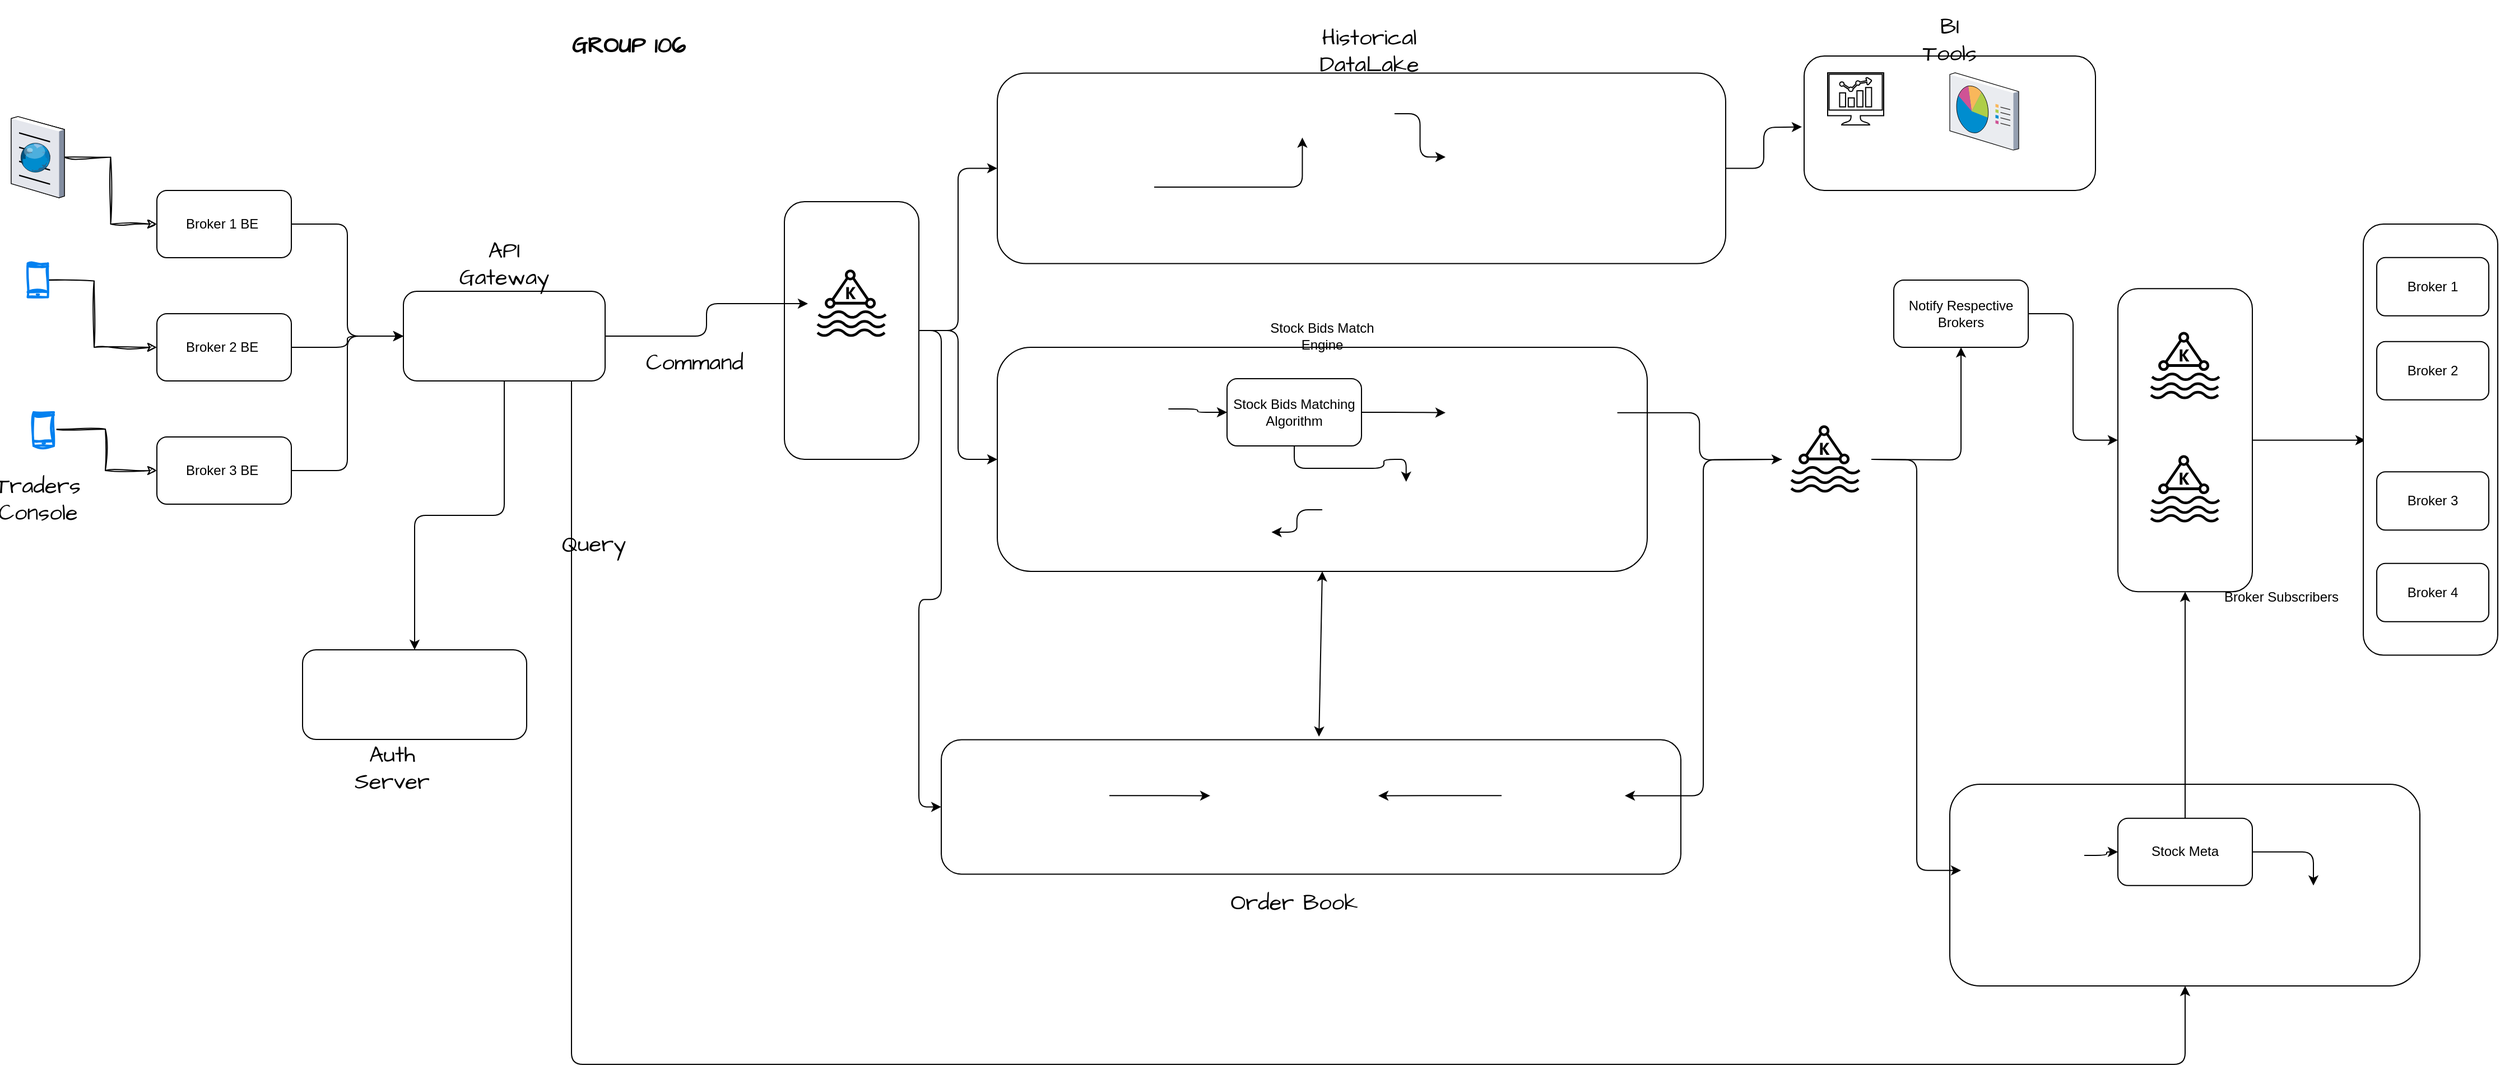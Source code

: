 <mxfile version="21.0.6" type="device"><diagram name="Page-1" id="3wYD7tI5Kv53F43dKnO_"><mxGraphModel dx="2660" dy="2012" grid="1" gridSize="10" guides="1" tooltips="1" connect="1" arrows="1" fold="1" page="1" pageScale="1" pageWidth="827" pageHeight="1169" math="0" shadow="0"><root><mxCell id="0"/><mxCell id="1" parent="0"/><mxCell id="vPITiJB0UEM0vyzkhBeb-19" style="edgeStyle=orthogonalEdgeStyle;rounded=1;orthogonalLoop=1;jettySize=auto;html=1;entryX=0;entryY=0.5;entryDx=0;entryDy=0;labelBackgroundColor=none;fontColor=default;" parent="1" source="vPITiJB0UEM0vyzkhBeb-12" target="vPITiJB0UEM0vyzkhBeb-17" edge="1"><mxGeometry relative="1" as="geometry"/></mxCell><mxCell id="vPITiJB0UEM0vyzkhBeb-29" style="edgeStyle=orthogonalEdgeStyle;rounded=1;orthogonalLoop=1;jettySize=auto;html=1;entryX=0;entryY=0.5;entryDx=0;entryDy=0;labelBackgroundColor=none;fontColor=default;" parent="1" source="vPITiJB0UEM0vyzkhBeb-12" target="vPITiJB0UEM0vyzkhBeb-26" edge="1"><mxGeometry relative="1" as="geometry"/></mxCell><mxCell id="vPITiJB0UEM0vyzkhBeb-96" style="edgeStyle=orthogonalEdgeStyle;rounded=1;orthogonalLoop=1;jettySize=auto;html=1;entryX=0;entryY=0.5;entryDx=0;entryDy=0;labelBackgroundColor=none;fontColor=default;" parent="1" source="vPITiJB0UEM0vyzkhBeb-12" target="vPITiJB0UEM0vyzkhBeb-71" edge="1"><mxGeometry relative="1" as="geometry"/></mxCell><mxCell id="vPITiJB0UEM0vyzkhBeb-12" value="" style="rounded=1;whiteSpace=wrap;html=1;labelBackgroundColor=none;" parent="1" vertex="1"><mxGeometry x="260" y="140" width="120" height="230" as="geometry"/></mxCell><mxCell id="vPITiJB0UEM0vyzkhBeb-24" value="" style="group;labelBackgroundColor=none;rounded=1;" parent="1" vertex="1" connectable="0"><mxGeometry x="400" y="620" width="660" height="130.39" as="geometry"/></mxCell><mxCell id="vPITiJB0UEM0vyzkhBeb-17" value="" style="rounded=1;whiteSpace=wrap;html=1;labelBackgroundColor=none;" parent="vPITiJB0UEM0vyzkhBeb-24" vertex="1"><mxGeometry y="0.19" width="660" height="120" as="geometry"/></mxCell><mxCell id="vPITiJB0UEM0vyzkhBeb-38" style="edgeStyle=orthogonalEdgeStyle;rounded=1;orthogonalLoop=1;jettySize=auto;html=1;labelBackgroundColor=none;fontColor=default;" parent="vPITiJB0UEM0vyzkhBeb-24" source="vPITiJB0UEM0vyzkhBeb-20" target="vPITiJB0UEM0vyzkhBeb-21" edge="1"><mxGeometry relative="1" as="geometry"/></mxCell><mxCell id="vPITiJB0UEM0vyzkhBeb-20" value="" style="shape=image;verticalLabelPosition=bottom;labelBackgroundColor=none;verticalAlign=top;aspect=fixed;imageAspect=0;image=https://upload.wikimedia.org/wikipedia/commons/thumb/7/70/Apache_Flink_logo.svg/1200px-Apache_Flink_logo.svg.png;rounded=1;" parent="vPITiJB0UEM0vyzkhBeb-24" vertex="1"><mxGeometry x="40" y="23.22" width="110" height="53.94" as="geometry"/></mxCell><mxCell id="vPITiJB0UEM0vyzkhBeb-21" value="" style="shape=image;verticalLabelPosition=bottom;labelBackgroundColor=none;verticalAlign=top;aspect=fixed;imageAspect=0;image=https://upload.wikimedia.org/wikipedia/commons/thumb/5/5e/Cassandra_logo.svg/1024px-Cassandra_logo.svg.png;rounded=1;" parent="vPITiJB0UEM0vyzkhBeb-24" vertex="1"><mxGeometry x="240" width="150" height="100.39" as="geometry"/></mxCell><mxCell id="vPITiJB0UEM0vyzkhBeb-45" style="edgeStyle=orthogonalEdgeStyle;rounded=1;orthogonalLoop=1;jettySize=auto;html=1;labelBackgroundColor=none;fontColor=default;" parent="vPITiJB0UEM0vyzkhBeb-24" source="vPITiJB0UEM0vyzkhBeb-44" target="vPITiJB0UEM0vyzkhBeb-21" edge="1"><mxGeometry relative="1" as="geometry"/></mxCell><mxCell id="vPITiJB0UEM0vyzkhBeb-44" value="" style="shape=image;verticalLabelPosition=bottom;labelBackgroundColor=none;verticalAlign=top;aspect=fixed;imageAspect=0;image=https://upload.wikimedia.org/wikipedia/commons/thumb/7/70/Apache_Flink_logo.svg/1200px-Apache_Flink_logo.svg.png;rounded=1;" parent="vPITiJB0UEM0vyzkhBeb-24" vertex="1"><mxGeometry x="500" y="23.22" width="110" height="53.94" as="geometry"/></mxCell><mxCell id="vPITiJB0UEM0vyzkhBeb-25" value="" style="group;labelBackgroundColor=none;rounded=1;" parent="1" vertex="1" connectable="0"><mxGeometry x="470" y="25" width="650" height="170.194" as="geometry"/></mxCell><mxCell id="vPITiJB0UEM0vyzkhBeb-31" value="" style="group;labelBackgroundColor=none;rounded=1;" parent="vPITiJB0UEM0vyzkhBeb-25" vertex="1" connectable="0"><mxGeometry x="-20" y="0.194" width="650" height="170" as="geometry"/></mxCell><mxCell id="vPITiJB0UEM0vyzkhBeb-26" value="" style="rounded=1;whiteSpace=wrap;html=1;labelBackgroundColor=none;" parent="vPITiJB0UEM0vyzkhBeb-31" vertex="1"><mxGeometry width="650" height="170" as="geometry"/></mxCell><mxCell id="vPITiJB0UEM0vyzkhBeb-36" style="edgeStyle=orthogonalEdgeStyle;rounded=1;orthogonalLoop=1;jettySize=auto;html=1;labelBackgroundColor=none;fontColor=default;" parent="vPITiJB0UEM0vyzkhBeb-31" source="vPITiJB0UEM0vyzkhBeb-30" target="vPITiJB0UEM0vyzkhBeb-35" edge="1"><mxGeometry relative="1" as="geometry"/></mxCell><mxCell id="vPITiJB0UEM0vyzkhBeb-30" value="" style="shape=image;verticalLabelPosition=bottom;labelBackgroundColor=none;verticalAlign=top;aspect=fixed;imageAspect=0;image=https://upload.wikimedia.org/wikipedia/commons/0/0e/Hadoop_logo.svg;rounded=1;" parent="vPITiJB0UEM0vyzkhBeb-31" vertex="1"><mxGeometry x="190" y="14.91" width="164.47" height="42.7" as="geometry"/></mxCell><mxCell id="vPITiJB0UEM0vyzkhBeb-35" value="" style="shape=image;verticalLabelPosition=bottom;labelBackgroundColor=none;verticalAlign=top;aspect=fixed;imageAspect=0;image=https://www.pngitem.com/pimgs/m/90-907131_apache-spark-mllib-logo-hd-png-download.png;rounded=1;" parent="vPITiJB0UEM0vyzkhBeb-31" vertex="1"><mxGeometry x="400" y="33.063" width="201.45" height="83.68" as="geometry"/></mxCell><mxCell id="vPITiJB0UEM0vyzkhBeb-140" style="edgeStyle=orthogonalEdgeStyle;rounded=1;orthogonalLoop=1;jettySize=auto;html=1;entryX=0.5;entryY=1;entryDx=0;entryDy=0;labelBackgroundColor=none;fontColor=default;" parent="vPITiJB0UEM0vyzkhBeb-31" source="vPITiJB0UEM0vyzkhBeb-139" target="vPITiJB0UEM0vyzkhBeb-30" edge="1"><mxGeometry relative="1" as="geometry"/></mxCell><mxCell id="vPITiJB0UEM0vyzkhBeb-139" value="" style="shape=image;verticalLabelPosition=bottom;labelBackgroundColor=none;verticalAlign=top;aspect=fixed;imageAspect=0;image=https://upload.wikimedia.org/wikipedia/commons/thumb/7/70/Apache_Flink_logo.svg/1200px-Apache_Flink_logo.svg.png;rounded=1;" parent="vPITiJB0UEM0vyzkhBeb-31" vertex="1"><mxGeometry x="30" y="74.806" width="110" height="53.94" as="geometry"/></mxCell><mxCell id="vPITiJB0UEM0vyzkhBeb-80" value="" style="rounded=1;whiteSpace=wrap;html=1;labelBackgroundColor=none;" parent="1" vertex="1"><mxGeometry x="1300" y="660" width="419.5" height="180" as="geometry"/></mxCell><mxCell id="vPITiJB0UEM0vyzkhBeb-82" style="edgeStyle=orthogonalEdgeStyle;rounded=1;orthogonalLoop=1;jettySize=auto;html=1;entryX=0;entryY=0.75;entryDx=0;entryDy=0;labelBackgroundColor=none;fontColor=default;" parent="1" target="vPITiJB0UEM0vyzkhBeb-133" edge="1"><mxGeometry relative="1" as="geometry"><mxPoint x="1230" y="370" as="sourcePoint"/></mxGeometry></mxCell><mxCell id="vPITiJB0UEM0vyzkhBeb-84" style="edgeStyle=orthogonalEdgeStyle;rounded=1;orthogonalLoop=1;jettySize=auto;html=1;exitX=0.5;exitY=0;exitDx=0;exitDy=0;labelBackgroundColor=none;fontColor=default;" parent="1" source="vPITiJB0UEM0vyzkhBeb-135" target="vPITiJB0UEM0vyzkhBeb-50" edge="1"><mxGeometry relative="1" as="geometry"/></mxCell><mxCell id="vPITiJB0UEM0vyzkhBeb-132" style="edgeStyle=orthogonalEdgeStyle;rounded=1;orthogonalLoop=1;jettySize=auto;html=1;labelBackgroundColor=none;fontColor=default;" parent="1" source="vPITiJB0UEM0vyzkhBeb-101" target="vPITiJB0UEM0vyzkhBeb-50" edge="1"><mxGeometry relative="1" as="geometry"/></mxCell><mxCell id="vPITiJB0UEM0vyzkhBeb-101" value="Notify Respective&lt;br&gt;Brokers" style="rounded=1;whiteSpace=wrap;html=1;labelBackgroundColor=none;" parent="1" vertex="1"><mxGeometry x="1250" y="210" width="120" height="60" as="geometry"/></mxCell><mxCell id="vPITiJB0UEM0vyzkhBeb-106" style="edgeStyle=orthogonalEdgeStyle;rounded=1;orthogonalLoop=1;jettySize=auto;html=1;labelBackgroundColor=none;fontColor=default;" parent="1" source="vPITiJB0UEM0vyzkhBeb-26" edge="1"><mxGeometry relative="1" as="geometry"><mxPoint x="1168" y="73.3" as="targetPoint"/></mxGeometry></mxCell><mxCell id="vPITiJB0UEM0vyzkhBeb-107" value="" style="rounded=1;whiteSpace=wrap;html=1;labelBackgroundColor=none;" parent="1" vertex="1"><mxGeometry x="1170" y="10" width="260" height="120" as="geometry"/></mxCell><mxCell id="vPITiJB0UEM0vyzkhBeb-114" value="" style="verticalLabelPosition=bottom;aspect=fixed;html=1;verticalAlign=top;strokeColor=none;align=center;outlineConnect=0;shape=mxgraph.citrix.reporting;labelBackgroundColor=none;rounded=1;" parent="1" vertex="1"><mxGeometry x="1300" y="25" width="61.5" height="69" as="geometry"/></mxCell><mxCell id="vPITiJB0UEM0vyzkhBeb-71" value="" style="rounded=1;whiteSpace=wrap;html=1;labelBackgroundColor=none;" parent="1" vertex="1"><mxGeometry x="450" y="270" width="580" height="200" as="geometry"/></mxCell><mxCell id="vPITiJB0UEM0vyzkhBeb-72" value="" style="shape=image;verticalLabelPosition=bottom;labelBackgroundColor=none;verticalAlign=top;aspect=fixed;imageAspect=0;image=https://blog.knoldus.com/wp-content/uploads/2022/03/spark_streaming_logo.png;rounded=1;" parent="1" vertex="1"><mxGeometry x="460" y="280" width="142.68" height="90" as="geometry"/></mxCell><mxCell id="vPITiJB0UEM0vyzkhBeb-123" style="edgeStyle=orthogonalEdgeStyle;rounded=1;orthogonalLoop=1;jettySize=auto;html=1;labelBackgroundColor=none;fontColor=default;" parent="1" source="vPITiJB0UEM0vyzkhBeb-75" target="vPITiJB0UEM0vyzkhBeb-122" edge="1"><mxGeometry relative="1" as="geometry"/></mxCell><mxCell id="vPITiJB0UEM0vyzkhBeb-75" value="Stock Bids Matching &lt;br&gt;Algorithm" style="rounded=1;whiteSpace=wrap;html=1;labelBackgroundColor=none;" parent="1" vertex="1"><mxGeometry x="655" y="298" width="120" height="60" as="geometry"/></mxCell><mxCell id="vPITiJB0UEM0vyzkhBeb-76" style="edgeStyle=orthogonalEdgeStyle;rounded=1;orthogonalLoop=1;jettySize=auto;html=1;labelBackgroundColor=none;fontColor=default;" parent="1" source="vPITiJB0UEM0vyzkhBeb-72" target="vPITiJB0UEM0vyzkhBeb-75" edge="1"><mxGeometry relative="1" as="geometry"/></mxCell><mxCell id="vPITiJB0UEM0vyzkhBeb-121" style="edgeStyle=orthogonalEdgeStyle;rounded=1;orthogonalLoop=1;jettySize=auto;html=1;labelBackgroundColor=none;fontColor=default;" parent="1" source="vPITiJB0UEM0vyzkhBeb-77" edge="1"><mxGeometry relative="1" as="geometry"><mxPoint x="1150" y="370" as="targetPoint"/></mxGeometry></mxCell><mxCell id="vPITiJB0UEM0vyzkhBeb-77" value="" style="shape=image;verticalLabelPosition=bottom;labelBackgroundColor=none;verticalAlign=top;aspect=fixed;imageAspect=0;image=https://blog.knoldus.com/wp-content/uploads/2022/03/spark_streaming_logo.png;rounded=1;" parent="1" vertex="1"><mxGeometry x="850" y="280" width="153.29" height="96.69" as="geometry"/></mxCell><mxCell id="vPITiJB0UEM0vyzkhBeb-78" style="edgeStyle=orthogonalEdgeStyle;rounded=1;orthogonalLoop=1;jettySize=auto;html=1;entryX=0;entryY=0.5;entryDx=0;entryDy=0;labelBackgroundColor=none;fontColor=default;" parent="1" source="vPITiJB0UEM0vyzkhBeb-75" target="vPITiJB0UEM0vyzkhBeb-77" edge="1"><mxGeometry relative="1" as="geometry"/></mxCell><mxCell id="vPITiJB0UEM0vyzkhBeb-130" style="edgeStyle=orthogonalEdgeStyle;rounded=1;orthogonalLoop=1;jettySize=auto;html=1;entryX=1;entryY=0.5;entryDx=0;entryDy=0;labelBackgroundColor=none;fontColor=default;" parent="1" target="vPITiJB0UEM0vyzkhBeb-44" edge="1"><mxGeometry relative="1" as="geometry"><mxPoint x="1150" y="370" as="sourcePoint"/></mxGeometry></mxCell><mxCell id="vPITiJB0UEM0vyzkhBeb-131" style="edgeStyle=orthogonalEdgeStyle;rounded=1;orthogonalLoop=1;jettySize=auto;html=1;entryX=0.5;entryY=1;entryDx=0;entryDy=0;labelBackgroundColor=none;fontColor=default;" parent="1" target="vPITiJB0UEM0vyzkhBeb-101" edge="1"><mxGeometry relative="1" as="geometry"><mxPoint x="1230" y="370" as="sourcePoint"/></mxGeometry></mxCell><mxCell id="vPITiJB0UEM0vyzkhBeb-117" value="" style="group;labelBackgroundColor=none;rounded=1;" parent="1" vertex="1" connectable="0"><mxGeometry x="1460" y="162.88" width="329" height="457.12" as="geometry"/></mxCell><mxCell id="vPITiJB0UEM0vyzkhBeb-57" value="Broker Subscribers" style="text;html=1;strokeColor=none;fillColor=none;align=center;verticalAlign=middle;whiteSpace=wrap;rounded=1;labelBackgroundColor=none;" parent="vPITiJB0UEM0vyzkhBeb-117" vertex="1"><mxGeometry x="81" y="301.75" width="110" height="55.75" as="geometry"/></mxCell><mxCell id="vPITiJB0UEM0vyzkhBeb-66" style="edgeStyle=orthogonalEdgeStyle;rounded=1;orthogonalLoop=1;jettySize=auto;html=1;entryX=0;entryY=0.5;entryDx=0;entryDy=0;labelBackgroundColor=none;fontColor=default;" parent="vPITiJB0UEM0vyzkhBeb-117" source="vPITiJB0UEM0vyzkhBeb-50" edge="1"><mxGeometry relative="1" as="geometry"><mxPoint x="211" y="190.005" as="targetPoint"/></mxGeometry></mxCell><mxCell id="vPITiJB0UEM0vyzkhBeb-50" value="" style="rounded=1;whiteSpace=wrap;html=1;labelBackgroundColor=none;" parent="vPITiJB0UEM0vyzkhBeb-117" vertex="1"><mxGeometry x="-10" y="54.75" width="120" height="270.5" as="geometry"/></mxCell><mxCell id="vPITiJB0UEM0vyzkhBeb-51" value="" style="points=[[0,0,0],[0.25,0,0],[0.5,0,0],[0.75,0,0],[1,0,0],[0,1,0],[0.25,1,0],[0.5,1,0],[0.75,1,0],[1,1,0],[0,0.25,0],[0,0.5,0],[0,0.75,0],[1,0.25,0],[1,0.5,0],[1,0.75,0]];outlineConnect=0;gradientDirection=north;dashed=0;verticalLabelPosition=bottom;verticalAlign=top;align=center;html=1;fontSize=12;fontStyle=0;aspect=fixed;shape=mxgraph.aws4.resourceIcon;resIcon=mxgraph.aws4.managed_streaming_for_kafka;labelBackgroundColor=none;rounded=1;" parent="vPITiJB0UEM0vyzkhBeb-117" vertex="1"><mxGeometry x="11" y="84.75" width="78" height="78" as="geometry"/></mxCell><mxCell id="vPITiJB0UEM0vyzkhBeb-55" value="" style="points=[[0,0,0],[0.25,0,0],[0.5,0,0],[0.75,0,0],[1,0,0],[0,1,0],[0.25,1,0],[0.5,1,0],[0.75,1,0],[1,1,0],[0,0.25,0],[0,0.5,0],[0,0.75,0],[1,0.25,0],[1,0.5,0],[1,0.75,0]];outlineConnect=0;gradientDirection=north;dashed=0;verticalLabelPosition=bottom;verticalAlign=top;align=center;html=1;fontSize=12;fontStyle=0;aspect=fixed;shape=mxgraph.aws4.resourceIcon;resIcon=mxgraph.aws4.managed_streaming_for_kafka;labelBackgroundColor=none;rounded=1;" parent="vPITiJB0UEM0vyzkhBeb-117" vertex="1"><mxGeometry x="11" y="194.75" width="78" height="78" as="geometry"/></mxCell><mxCell id="vPITiJB0UEM0vyzkhBeb-83" value="" style="group;labelBackgroundColor=none;rounded=1;" parent="vPITiJB0UEM0vyzkhBeb-117" vertex="1" connectable="0"><mxGeometry x="209" y="-2.88" width="120" height="384.75" as="geometry"/></mxCell><mxCell id="vPITiJB0UEM0vyzkhBeb-56" value="" style="rounded=1;whiteSpace=wrap;html=1;labelBackgroundColor=none;" parent="vPITiJB0UEM0vyzkhBeb-83" vertex="1"><mxGeometry width="120" height="384.75" as="geometry"/></mxCell><mxCell id="vPITiJB0UEM0vyzkhBeb-62" value="Broker 1" style="rounded=1;whiteSpace=wrap;html=1;labelBackgroundColor=none;" parent="vPITiJB0UEM0vyzkhBeb-83" vertex="1"><mxGeometry x="12" y="29.88" width="100" height="52" as="geometry"/></mxCell><mxCell id="vPITiJB0UEM0vyzkhBeb-63" value="Broker 2" style="rounded=1;whiteSpace=wrap;html=1;labelBackgroundColor=none;" parent="vPITiJB0UEM0vyzkhBeb-83" vertex="1"><mxGeometry x="12" y="104.88" width="100" height="52" as="geometry"/></mxCell><mxCell id="vPITiJB0UEM0vyzkhBeb-64" value="Broker 3" style="rounded=1;whiteSpace=wrap;html=1;labelBackgroundColor=none;" parent="vPITiJB0UEM0vyzkhBeb-83" vertex="1"><mxGeometry x="12" y="221.13" width="100" height="52" as="geometry"/></mxCell><mxCell id="vPITiJB0UEM0vyzkhBeb-65" value="Broker 4" style="rounded=1;whiteSpace=wrap;html=1;labelBackgroundColor=none;" parent="vPITiJB0UEM0vyzkhBeb-83" vertex="1"><mxGeometry x="12" y="302.88" width="100" height="52" as="geometry"/></mxCell><mxCell id="vPITiJB0UEM0vyzkhBeb-126" style="edgeStyle=orthogonalEdgeStyle;rounded=1;orthogonalLoop=1;jettySize=auto;html=1;labelBackgroundColor=none;fontColor=default;" parent="1" source="vPITiJB0UEM0vyzkhBeb-122" target="vPITiJB0UEM0vyzkhBeb-125" edge="1"><mxGeometry relative="1" as="geometry"/></mxCell><mxCell id="vPITiJB0UEM0vyzkhBeb-122" value="" style="shape=image;verticalLabelPosition=bottom;labelBackgroundColor=none;verticalAlign=top;aspect=fixed;imageAspect=0;image=https://upload.wikimedia.org/wikipedia/en/6/6b/Redis_Logo.svg;rounded=1;" parent="1" vertex="1"><mxGeometry x="740" y="390" width="149.69" height="50" as="geometry"/></mxCell><mxCell id="vPITiJB0UEM0vyzkhBeb-125" value="" style="shape=image;verticalLabelPosition=bottom;labelBackgroundColor=none;verticalAlign=top;aspect=fixed;imageAspect=0;image=https://upload.wikimedia.org/wikipedia/commons/thumb/5/5e/Cassandra_logo.svg/1024px-Cassandra_logo.svg.png;rounded=1;" parent="1" vertex="1"><mxGeometry x="620" y="410" width="74.71" height="50" as="geometry"/></mxCell><mxCell id="vPITiJB0UEM0vyzkhBeb-128" value="" style="endArrow=classic;startArrow=classic;html=1;rounded=1;exitX=0.647;exitY=-0.025;exitDx=0;exitDy=0;entryX=0.5;entryY=1;entryDx=0;entryDy=0;exitPerimeter=0;labelBackgroundColor=none;fontColor=default;" parent="1" source="vPITiJB0UEM0vyzkhBeb-21" target="vPITiJB0UEM0vyzkhBeb-71" edge="1"><mxGeometry width="50" height="50" relative="1" as="geometry"><mxPoint x="770" y="500" as="sourcePoint"/><mxPoint x="820" y="450" as="targetPoint"/></mxGeometry></mxCell><mxCell id="vPITiJB0UEM0vyzkhBeb-136" style="edgeStyle=orthogonalEdgeStyle;rounded=1;orthogonalLoop=1;jettySize=auto;html=1;entryX=0;entryY=0.5;entryDx=0;entryDy=0;labelBackgroundColor=none;fontColor=default;" parent="1" source="vPITiJB0UEM0vyzkhBeb-133" target="vPITiJB0UEM0vyzkhBeb-135" edge="1"><mxGeometry relative="1" as="geometry"/></mxCell><mxCell id="vPITiJB0UEM0vyzkhBeb-133" value="" style="shape=image;verticalLabelPosition=bottom;labelBackgroundColor=none;verticalAlign=top;aspect=fixed;imageAspect=0;image=https://upload.wikimedia.org/wikipedia/commons/thumb/7/70/Apache_Flink_logo.svg/1200px-Apache_Flink_logo.svg.png;rounded=1;" parent="1" vertex="1"><mxGeometry x="1310" y="696.45" width="110" height="53.94" as="geometry"/></mxCell><mxCell id="vPITiJB0UEM0vyzkhBeb-134" value="" style="shape=image;verticalLabelPosition=bottom;labelBackgroundColor=none;verticalAlign=top;aspect=fixed;imageAspect=0;image=https://upload.wikimedia.org/wikipedia/commons/thumb/5/5e/Cassandra_logo.svg/1024px-Cassandra_logo.svg.png;rounded=1;" parent="1" vertex="1"><mxGeometry x="1569.5" y="750.39" width="110" height="73.62" as="geometry"/></mxCell><mxCell id="vPITiJB0UEM0vyzkhBeb-137" style="edgeStyle=orthogonalEdgeStyle;rounded=1;orthogonalLoop=1;jettySize=auto;html=1;entryX=0.5;entryY=0;entryDx=0;entryDy=0;exitX=1;exitY=0.5;exitDx=0;exitDy=0;labelBackgroundColor=none;fontColor=default;" parent="1" source="vPITiJB0UEM0vyzkhBeb-135" target="vPITiJB0UEM0vyzkhBeb-134" edge="1"><mxGeometry relative="1" as="geometry"/></mxCell><mxCell id="vPITiJB0UEM0vyzkhBeb-135" value="Stock Meta" style="rounded=1;whiteSpace=wrap;html=1;labelBackgroundColor=none;" parent="1" vertex="1"><mxGeometry x="1450" y="690.39" width="120" height="60" as="geometry"/></mxCell><mxCell id="vPITiJB0UEM0vyzkhBeb-138" value="" style="points=[[0,0,0],[0.25,0,0],[0.5,0,0],[0.75,0,0],[1,0,0],[0,1,0],[0.25,1,0],[0.5,1,0],[0.75,1,0],[1,1,0],[0,0.25,0],[0,0.5,0],[0,0.75,0],[1,0.25,0],[1,0.5,0],[1,0.75,0]];outlineConnect=0;gradientDirection=north;dashed=0;verticalLabelPosition=bottom;verticalAlign=top;align=center;html=1;fontSize=12;fontStyle=0;aspect=fixed;shape=mxgraph.aws4.resourceIcon;resIcon=mxgraph.aws4.managed_streaming_for_kafka;labelBackgroundColor=none;rounded=1;" parent="1" vertex="1"><mxGeometry x="281" y="192" width="78" height="78" as="geometry"/></mxCell><mxCell id="vPITiJB0UEM0vyzkhBeb-141" value="" style="points=[[0,0,0],[0.25,0,0],[0.5,0,0],[0.75,0,0],[1,0,0],[0,1,0],[0.25,1,0],[0.5,1,0],[0.75,1,0],[1,1,0],[0,0.25,0],[0,0.5,0],[0,0.75,0],[1,0.25,0],[1,0.5,0],[1,0.75,0]];outlineConnect=0;gradientDirection=north;dashed=0;verticalLabelPosition=bottom;verticalAlign=top;align=center;html=1;fontSize=12;fontStyle=0;aspect=fixed;shape=mxgraph.aws4.resourceIcon;resIcon=mxgraph.aws4.managed_streaming_for_kafka;labelBackgroundColor=none;rounded=1;" parent="1" vertex="1"><mxGeometry x="1150" y="331" width="78" height="78" as="geometry"/></mxCell><mxCell id="vPITiJB0UEM0vyzkhBeb-142" value="" style="group;labelBackgroundColor=none;rounded=1;" parent="1" vertex="1" connectable="0"><mxGeometry x="-300" y="130" width="120" height="280" as="geometry"/></mxCell><mxCell id="vPITiJB0UEM0vyzkhBeb-6" value="Broker 1 BE&amp;nbsp;" style="rounded=1;whiteSpace=wrap;html=1;labelBackgroundColor=none;" parent="vPITiJB0UEM0vyzkhBeb-142" vertex="1"><mxGeometry width="120" height="60" as="geometry"/></mxCell><mxCell id="vPITiJB0UEM0vyzkhBeb-7" value="Broker&amp;nbsp;2 BE&amp;nbsp;" style="rounded=1;whiteSpace=wrap;html=1;labelBackgroundColor=none;" parent="vPITiJB0UEM0vyzkhBeb-142" vertex="1"><mxGeometry y="110" width="120" height="60" as="geometry"/></mxCell><mxCell id="vPITiJB0UEM0vyzkhBeb-8" value="Broker&amp;nbsp;3 BE&amp;nbsp;" style="rounded=1;whiteSpace=wrap;html=1;labelBackgroundColor=none;" parent="vPITiJB0UEM0vyzkhBeb-142" vertex="1"><mxGeometry y="220" width="120" height="60" as="geometry"/></mxCell><mxCell id="vPITiJB0UEM0vyzkhBeb-149" style="edgeStyle=orthogonalEdgeStyle;rounded=1;orthogonalLoop=1;jettySize=auto;html=1;labelBackgroundColor=none;fontColor=default;" parent="1" source="vPITiJB0UEM0vyzkhBeb-143" target="vPITiJB0UEM0vyzkhBeb-138" edge="1"><mxGeometry relative="1" as="geometry"/></mxCell><mxCell id="vPITiJB0UEM0vyzkhBeb-155" style="edgeStyle=orthogonalEdgeStyle;rounded=1;orthogonalLoop=1;jettySize=auto;html=1;labelBackgroundColor=none;fontColor=default;" parent="1" source="vPITiJB0UEM0vyzkhBeb-143" target="vPITiJB0UEM0vyzkhBeb-80" edge="1"><mxGeometry relative="1" as="geometry"><Array as="points"><mxPoint x="70" y="910"/><mxPoint x="1510" y="910"/></Array></mxGeometry></mxCell><mxCell id="vPITiJB0UEM0vyzkhBeb-158" style="edgeStyle=orthogonalEdgeStyle;rounded=1;orthogonalLoop=1;jettySize=auto;html=1;labelBackgroundColor=none;fontColor=default;" parent="1" source="vPITiJB0UEM0vyzkhBeb-143" target="vPITiJB0UEM0vyzkhBeb-151" edge="1"><mxGeometry relative="1" as="geometry"/></mxCell><mxCell id="vPITiJB0UEM0vyzkhBeb-143" value="" style="rounded=1;whiteSpace=wrap;html=1;labelBackgroundColor=none;" parent="1" vertex="1"><mxGeometry x="-80" y="220" width="180" height="80" as="geometry"/></mxCell><mxCell id="vPITiJB0UEM0vyzkhBeb-145" value="" style="shape=image;verticalLabelPosition=bottom;labelBackgroundColor=none;verticalAlign=top;aspect=fixed;imageAspect=0;image=https://konghq.com/wp-content/uploads/2018/08/kong-combination-mark-color-256px.png;rounded=1;" parent="1" vertex="1"><mxGeometry x="-60.18" y="231.79" width="140.36" height="46.43" as="geometry"/></mxCell><mxCell id="vPITiJB0UEM0vyzkhBeb-146" style="edgeStyle=orthogonalEdgeStyle;rounded=1;orthogonalLoop=1;jettySize=auto;html=1;entryX=0;entryY=0.5;entryDx=0;entryDy=0;labelBackgroundColor=none;fontColor=default;" parent="1" source="vPITiJB0UEM0vyzkhBeb-6" target="vPITiJB0UEM0vyzkhBeb-143" edge="1"><mxGeometry relative="1" as="geometry"/></mxCell><mxCell id="vPITiJB0UEM0vyzkhBeb-147" style="edgeStyle=orthogonalEdgeStyle;rounded=1;orthogonalLoop=1;jettySize=auto;html=1;entryX=0;entryY=0.5;entryDx=0;entryDy=0;labelBackgroundColor=none;fontColor=default;" parent="1" source="vPITiJB0UEM0vyzkhBeb-7" target="vPITiJB0UEM0vyzkhBeb-143" edge="1"><mxGeometry relative="1" as="geometry"/></mxCell><mxCell id="vPITiJB0UEM0vyzkhBeb-148" style="edgeStyle=orthogonalEdgeStyle;rounded=1;orthogonalLoop=1;jettySize=auto;html=1;entryX=0;entryY=0.5;entryDx=0;entryDy=0;labelBackgroundColor=none;fontColor=default;" parent="1" source="vPITiJB0UEM0vyzkhBeb-8" target="vPITiJB0UEM0vyzkhBeb-143" edge="1"><mxGeometry relative="1" as="geometry"/></mxCell><mxCell id="vPITiJB0UEM0vyzkhBeb-156" value="" style="group;labelBackgroundColor=none;rounded=1;" parent="1" vertex="1" connectable="0"><mxGeometry x="-170" y="540" width="200" height="80" as="geometry"/></mxCell><mxCell id="vPITiJB0UEM0vyzkhBeb-151" value="" style="rounded=1;whiteSpace=wrap;html=1;labelBackgroundColor=none;" parent="vPITiJB0UEM0vyzkhBeb-156" vertex="1"><mxGeometry width="200" height="80" as="geometry"/></mxCell><mxCell id="vPITiJB0UEM0vyzkhBeb-154" value="" style="shape=image;verticalLabelPosition=bottom;labelBackgroundColor=none;verticalAlign=top;aspect=fixed;imageAspect=0;image=https://upload.wikimedia.org/wikipedia/commons/thumb/5/5c/Okta_logo.svg/1200px-Okta_logo.svg.png;rounded=1;" parent="vPITiJB0UEM0vyzkhBeb-156" vertex="1"><mxGeometry x="11.36" y="10" width="177.27" height="60" as="geometry"/></mxCell><mxCell id="vPITiJB0UEM0vyzkhBeb-108" value="" style="pointerEvents=1;shadow=0;dashed=0;html=1;aspect=fixed;labelPosition=center;verticalLabelPosition=bottom;verticalAlign=top;align=center;outlineConnect=0;shape=mxgraph.vvd.nsx_dashboard;labelBackgroundColor=none;rounded=1;" parent="1" vertex="1"><mxGeometry x="1191" y="25" width="50" height="46.5" as="geometry"/></mxCell><mxCell id="vPITiJB0UEM0vyzkhBeb-159" value="Stock Bids Match Engine&lt;br&gt;" style="text;html=1;strokeColor=none;fillColor=none;align=center;verticalAlign=middle;whiteSpace=wrap;rounded=1;labelBackgroundColor=none;" parent="1" vertex="1"><mxGeometry x="691" y="245" width="98" height="30" as="geometry"/></mxCell><mxCell id="AAdLcY_ohGHwzldRCh21-3" style="edgeStyle=orthogonalEdgeStyle;rounded=0;sketch=1;hachureGap=4;jiggle=2;curveFitting=1;orthogonalLoop=1;jettySize=auto;html=1;fontFamily=Architects Daughter;fontSource=https%3A%2F%2Ffonts.googleapis.com%2Fcss%3Ffamily%3DArchitects%2BDaughter;fontSize=16;" edge="1" parent="1" source="AAdLcY_ohGHwzldRCh21-1" target="vPITiJB0UEM0vyzkhBeb-6"><mxGeometry relative="1" as="geometry"/></mxCell><mxCell id="AAdLcY_ohGHwzldRCh21-1" value="" style="verticalLabelPosition=bottom;sketch=0;aspect=fixed;html=1;verticalAlign=top;strokeColor=none;align=center;outlineConnect=0;shape=mxgraph.citrix.browser;hachureGap=4;jiggle=2;curveFitting=1;fontFamily=Architects Daughter;fontSource=https%3A%2F%2Ffonts.googleapis.com%2Fcss%3Ffamily%3DArchitects%2BDaughter;fontSize=20;" vertex="1" parent="1"><mxGeometry x="-430" y="64" width="47.5" height="72.5" as="geometry"/></mxCell><mxCell id="AAdLcY_ohGHwzldRCh21-4" style="edgeStyle=orthogonalEdgeStyle;rounded=0;sketch=1;hachureGap=4;jiggle=2;curveFitting=1;orthogonalLoop=1;jettySize=auto;html=1;entryX=0;entryY=0.5;entryDx=0;entryDy=0;fontFamily=Architects Daughter;fontSource=https%3A%2F%2Ffonts.googleapis.com%2Fcss%3Ffamily%3DArchitects%2BDaughter;fontSize=16;" edge="1" parent="1" target="vPITiJB0UEM0vyzkhBeb-7"><mxGeometry relative="1" as="geometry"><mxPoint x="-413" y="210.2" as="sourcePoint"/></mxGeometry></mxCell><mxCell id="AAdLcY_ohGHwzldRCh21-6" value="" style="html=1;verticalLabelPosition=bottom;align=center;labelBackgroundColor=#ffffff;verticalAlign=top;strokeWidth=2;strokeColor=#0080F0;shadow=0;dashed=0;shape=mxgraph.ios7.icons.smartphone;sketch=1;hachureGap=4;jiggle=2;curveFitting=1;fontFamily=Architects Daughter;fontSource=https%3A%2F%2Ffonts.googleapis.com%2Fcss%3Ffamily%3DArchitects%2BDaughter;fontSize=20;" vertex="1" parent="1"><mxGeometry x="-415.25" y="195.19" width="18" height="30" as="geometry"/></mxCell><mxCell id="AAdLcY_ohGHwzldRCh21-8" style="edgeStyle=orthogonalEdgeStyle;rounded=0;sketch=1;hachureGap=4;jiggle=2;curveFitting=1;orthogonalLoop=1;jettySize=auto;html=1;entryX=0;entryY=0.5;entryDx=0;entryDy=0;fontFamily=Architects Daughter;fontSource=https%3A%2F%2Ffonts.googleapis.com%2Fcss%3Ffamily%3DArchitects%2BDaughter;fontSize=16;" edge="1" parent="1" source="AAdLcY_ohGHwzldRCh21-7" target="vPITiJB0UEM0vyzkhBeb-8"><mxGeometry relative="1" as="geometry"/></mxCell><mxCell id="AAdLcY_ohGHwzldRCh21-7" value="" style="html=1;verticalLabelPosition=bottom;align=center;labelBackgroundColor=#ffffff;verticalAlign=top;strokeWidth=2;strokeColor=#0080F0;shadow=0;dashed=0;shape=mxgraph.ios7.icons.smartphone;sketch=1;hachureGap=4;jiggle=2;curveFitting=1;fontFamily=Architects Daughter;fontSource=https%3A%2F%2Ffonts.googleapis.com%2Fcss%3Ffamily%3DArchitects%2BDaughter;fontSize=20;" vertex="1" parent="1"><mxGeometry x="-410" y="328" width="18" height="30" as="geometry"/></mxCell><mxCell id="AAdLcY_ohGHwzldRCh21-9" value="Traders&lt;br&gt;Console" style="text;html=1;strokeColor=none;fillColor=none;align=center;verticalAlign=middle;whiteSpace=wrap;rounded=0;fontSize=20;fontFamily=Architects Daughter;" vertex="1" parent="1"><mxGeometry x="-436.25" y="390" width="60" height="30" as="geometry"/></mxCell><mxCell id="AAdLcY_ohGHwzldRCh21-10" value="API Gateway" style="text;html=1;strokeColor=none;fillColor=none;align=center;verticalAlign=middle;whiteSpace=wrap;rounded=0;fontSize=20;fontFamily=Architects Daughter;" vertex="1" parent="1"><mxGeometry x="-20" y="180" width="60" height="30" as="geometry"/></mxCell><mxCell id="AAdLcY_ohGHwzldRCh21-11" value="Auth Server" style="text;html=1;strokeColor=none;fillColor=none;align=center;verticalAlign=middle;whiteSpace=wrap;rounded=0;fontSize=20;fontFamily=Architects Daughter;" vertex="1" parent="1"><mxGeometry x="-120" y="630" width="60" height="30" as="geometry"/></mxCell><mxCell id="AAdLcY_ohGHwzldRCh21-12" value="Order Book&lt;br&gt;" style="text;html=1;strokeColor=none;fillColor=none;align=center;verticalAlign=middle;whiteSpace=wrap;rounded=0;fontSize=20;fontFamily=Architects Daughter;" vertex="1" parent="1"><mxGeometry x="630" y="750" width="170" height="30" as="geometry"/></mxCell><mxCell id="AAdLcY_ohGHwzldRCh21-13" value="Command" style="text;html=1;strokeColor=none;fillColor=none;align=center;verticalAlign=middle;whiteSpace=wrap;rounded=0;fontSize=20;fontFamily=Architects Daughter;" vertex="1" parent="1"><mxGeometry x="150" y="268" width="60" height="30" as="geometry"/></mxCell><mxCell id="AAdLcY_ohGHwzldRCh21-14" value="Query" style="text;html=1;strokeColor=none;fillColor=none;align=center;verticalAlign=middle;whiteSpace=wrap;rounded=0;fontSize=20;fontFamily=Architects Daughter;" vertex="1" parent="1"><mxGeometry x="60" y="430" width="60" height="30" as="geometry"/></mxCell><mxCell id="AAdLcY_ohGHwzldRCh21-15" value="Historical DataLake" style="text;html=1;strokeColor=none;fillColor=none;align=center;verticalAlign=middle;whiteSpace=wrap;rounded=0;fontSize=20;fontFamily=Architects Daughter;" vertex="1" parent="1"><mxGeometry x="737" y="-10" width="90" height="30" as="geometry"/></mxCell><mxCell id="AAdLcY_ohGHwzldRCh21-16" value="BI Tools" style="text;html=1;strokeColor=none;fillColor=none;align=center;verticalAlign=middle;whiteSpace=wrap;rounded=0;fontSize=20;fontFamily=Architects Daughter;" vertex="1" parent="1"><mxGeometry x="1270" y="-20" width="60" height="30" as="geometry"/></mxCell><mxCell id="AAdLcY_ohGHwzldRCh21-17" value="&lt;b&gt;GROUP 106&amp;nbsp;&lt;/b&gt;" style="text;html=1;strokeColor=none;fillColor=none;align=center;verticalAlign=middle;whiteSpace=wrap;rounded=0;fontSize=20;fontFamily=Architects Daughter;" vertex="1" parent="1"><mxGeometry y="-40" width="250" height="80" as="geometry"/></mxCell><mxCell id="AAdLcY_ohGHwzldRCh21-20" value="" style="shape=image;verticalLabelPosition=bottom;labelBackgroundColor=default;verticalAlign=top;aspect=fixed;imageAspect=0;image=https://www.bits-pilani.ac.in/Uploads/Campus/BITS_university_logo.gif;" vertex="1" parent="1"><mxGeometry x="-100" y="-20" width="192.79" height="50" as="geometry"/></mxCell></root></mxGraphModel></diagram></mxfile>